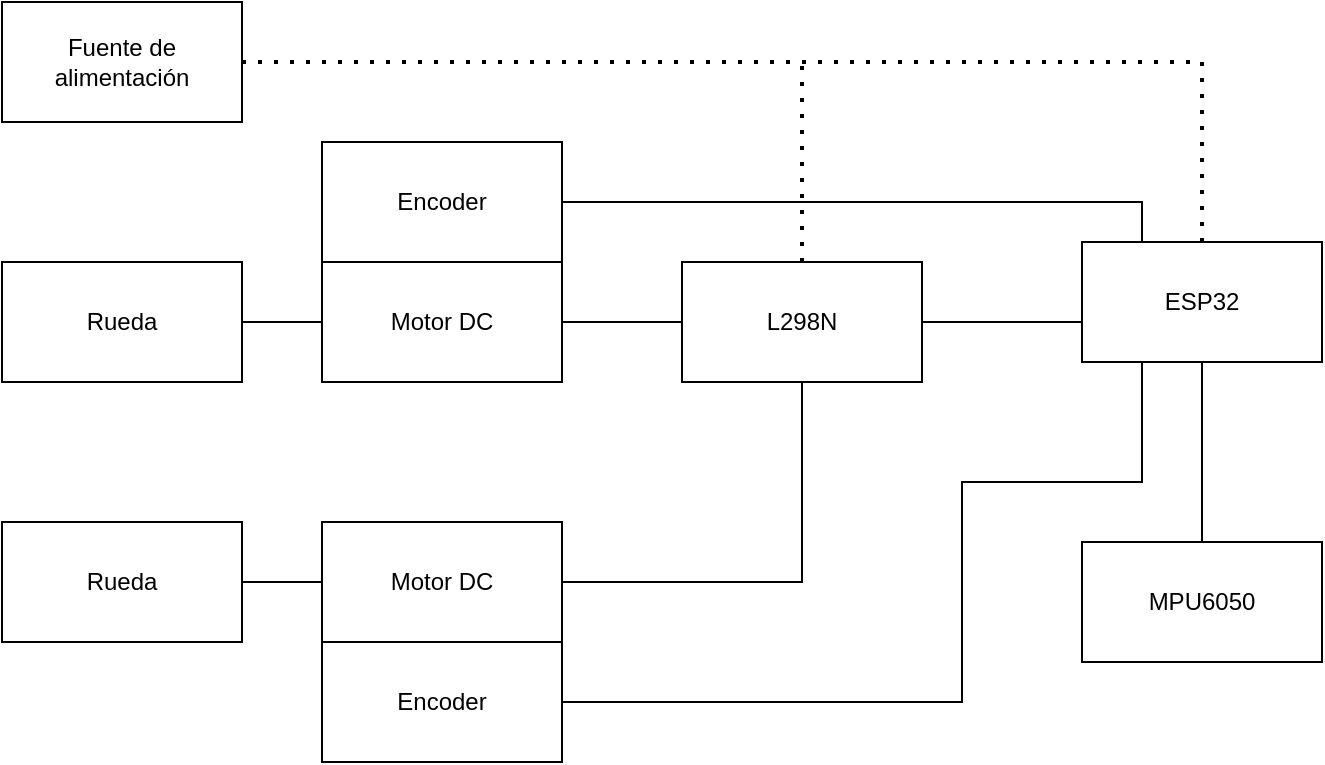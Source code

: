 <mxfile version="24.7.16">
  <diagram name="Página-1" id="4ri8VMMf7sGSuOjAQnus">
    <mxGraphModel dx="1150" dy="466" grid="1" gridSize="10" guides="1" tooltips="1" connect="1" arrows="1" fold="1" page="1" pageScale="1" pageWidth="827" pageHeight="1169" math="0" shadow="0">
      <root>
        <mxCell id="0" />
        <mxCell id="1" parent="0" />
        <mxCell id="ZlDyz7bRuh7kBqwKIeCI-2" value="Rueda" style="rounded=0;whiteSpace=wrap;html=1;" parent="1" vertex="1">
          <mxGeometry x="350" y="340" width="120" height="60" as="geometry" />
        </mxCell>
        <mxCell id="ZlDyz7bRuh7kBqwKIeCI-3" value="Rueda" style="rounded=0;whiteSpace=wrap;html=1;" parent="1" vertex="1">
          <mxGeometry x="350" y="470" width="120" height="60" as="geometry" />
        </mxCell>
        <mxCell id="ZlDyz7bRuh7kBqwKIeCI-23" style="endArrow=none;edgeStyle=orthogonalEdgeStyle;rounded=0;orthogonalLoop=1;jettySize=auto;html=1;exitX=0;exitY=0.5;exitDx=0;exitDy=0;entryX=1;entryY=0.5;entryDx=0;entryDy=0;" parent="1" source="ZlDyz7bRuh7kBqwKIeCI-4" target="ZlDyz7bRuh7kBqwKIeCI-2" edge="1">
          <mxGeometry relative="1" as="geometry" />
        </mxCell>
        <mxCell id="ZlDyz7bRuh7kBqwKIeCI-4" value="Motor DC" style="rounded=0;whiteSpace=wrap;html=1;" parent="1" vertex="1">
          <mxGeometry x="510" y="340" width="120" height="60" as="geometry" />
        </mxCell>
        <mxCell id="ZlDyz7bRuh7kBqwKIeCI-5" value="Encoder" style="rounded=0;whiteSpace=wrap;html=1;" parent="1" vertex="1">
          <mxGeometry x="510" y="280" width="120" height="60" as="geometry" />
        </mxCell>
        <mxCell id="ZlDyz7bRuh7kBqwKIeCI-17" style="endArrow=none;edgeStyle=orthogonalEdgeStyle;rounded=0;orthogonalLoop=1;jettySize=auto;html=1;exitX=0;exitY=0.5;exitDx=0;exitDy=0;entryX=1;entryY=0.5;entryDx=0;entryDy=0;" parent="1" source="ZlDyz7bRuh7kBqwKIeCI-6" target="ZlDyz7bRuh7kBqwKIeCI-4" edge="1">
          <mxGeometry relative="1" as="geometry" />
        </mxCell>
        <mxCell id="ZlDyz7bRuh7kBqwKIeCI-6" value="L298N" style="rounded=0;whiteSpace=wrap;html=1;" parent="1" vertex="1">
          <mxGeometry x="690" y="340" width="120" height="60" as="geometry" />
        </mxCell>
        <mxCell id="ZlDyz7bRuh7kBqwKIeCI-24" style="endArrow=none;edgeStyle=orthogonalEdgeStyle;rounded=0;orthogonalLoop=1;jettySize=auto;html=1;exitX=0;exitY=0.5;exitDx=0;exitDy=0;" parent="1" source="ZlDyz7bRuh7kBqwKIeCI-7" target="ZlDyz7bRuh7kBqwKIeCI-3" edge="1">
          <mxGeometry relative="1" as="geometry" />
        </mxCell>
        <mxCell id="ZlDyz7bRuh7kBqwKIeCI-7" value="Motor DC" style="rounded=0;whiteSpace=wrap;html=1;" parent="1" vertex="1">
          <mxGeometry x="510" y="470" width="120" height="60" as="geometry" />
        </mxCell>
        <mxCell id="ZlDyz7bRuh7kBqwKIeCI-8" value="Encoder" style="rounded=0;whiteSpace=wrap;html=1;" parent="1" vertex="1">
          <mxGeometry x="510" y="530" width="120" height="60" as="geometry" />
        </mxCell>
        <mxCell id="ZlDyz7bRuh7kBqwKIeCI-11" value="Fuente de alimentación" style="rounded=0;whiteSpace=wrap;html=1;" parent="1" vertex="1">
          <mxGeometry x="350" y="210" width="120" height="60" as="geometry" />
        </mxCell>
        <mxCell id="ZlDyz7bRuh7kBqwKIeCI-22" style="endArrow=none;edgeStyle=orthogonalEdgeStyle;rounded=0;orthogonalLoop=1;jettySize=auto;html=1;exitX=0.25;exitY=1;exitDx=0;exitDy=0;entryX=1;entryY=0.5;entryDx=0;entryDy=0;" parent="1" source="ZlDyz7bRuh7kBqwKIeCI-13" target="ZlDyz7bRuh7kBqwKIeCI-8" edge="1">
          <mxGeometry relative="1" as="geometry">
            <Array as="points">
              <mxPoint x="920" y="450" />
              <mxPoint x="830" y="450" />
              <mxPoint x="830" y="560" />
            </Array>
          </mxGeometry>
        </mxCell>
        <mxCell id="ZlDyz7bRuh7kBqwKIeCI-25" style="endArrow=none;edgeStyle=orthogonalEdgeStyle;rounded=0;orthogonalLoop=1;jettySize=auto;html=1;exitX=0.5;exitY=1;exitDx=0;exitDy=0;entryX=0.5;entryY=0;entryDx=0;entryDy=0;" parent="1" source="ZlDyz7bRuh7kBqwKIeCI-13" target="ZlDyz7bRuh7kBqwKIeCI-14" edge="1">
          <mxGeometry relative="1" as="geometry" />
        </mxCell>
        <mxCell id="ZlDyz7bRuh7kBqwKIeCI-30" style="endArrow=none;edgeStyle=orthogonalEdgeStyle;rounded=0;orthogonalLoop=1;jettySize=auto;html=1;exitX=0;exitY=0.75;exitDx=0;exitDy=0;entryX=1;entryY=0.5;entryDx=0;entryDy=0;" parent="1" source="ZlDyz7bRuh7kBqwKIeCI-13" target="ZlDyz7bRuh7kBqwKIeCI-6" edge="1">
          <mxGeometry relative="1" as="geometry">
            <Array as="points">
              <mxPoint x="890" y="370" />
            </Array>
          </mxGeometry>
        </mxCell>
        <mxCell id="ZlDyz7bRuh7kBqwKIeCI-13" value="ESP32" style="rounded=0;whiteSpace=wrap;html=1;" parent="1" vertex="1">
          <mxGeometry x="890" y="330" width="120" height="60" as="geometry" />
        </mxCell>
        <mxCell id="ZlDyz7bRuh7kBqwKIeCI-14" value="MPU6050" style="rounded=0;whiteSpace=wrap;html=1;" parent="1" vertex="1">
          <mxGeometry x="890" y="480" width="120" height="60" as="geometry" />
        </mxCell>
        <mxCell id="ZlDyz7bRuh7kBqwKIeCI-27" value="" style="endArrow=none;dashed=1;html=1;dashPattern=1 3;strokeWidth=2;rounded=0;exitX=1;exitY=0.5;exitDx=0;exitDy=0;" parent="1" source="ZlDyz7bRuh7kBqwKIeCI-11" edge="1">
          <mxGeometry width="50" height="50" relative="1" as="geometry">
            <mxPoint x="340" y="250" as="sourcePoint" />
            <mxPoint x="950" y="240" as="targetPoint" />
          </mxGeometry>
        </mxCell>
        <mxCell id="ZlDyz7bRuh7kBqwKIeCI-28" value="" style="endArrow=none;dashed=1;html=1;dashPattern=1 3;strokeWidth=2;rounded=0;exitX=0.5;exitY=0;exitDx=0;exitDy=0;" parent="1" source="ZlDyz7bRuh7kBqwKIeCI-6" edge="1">
          <mxGeometry width="50" height="50" relative="1" as="geometry">
            <mxPoint x="730" y="320" as="sourcePoint" />
            <mxPoint x="750" y="240" as="targetPoint" />
          </mxGeometry>
        </mxCell>
        <mxCell id="ZlDyz7bRuh7kBqwKIeCI-29" value="" style="endArrow=none;dashed=1;html=1;dashPattern=1 3;strokeWidth=2;rounded=0;exitX=0.5;exitY=0;exitDx=0;exitDy=0;" parent="1" source="ZlDyz7bRuh7kBqwKIeCI-13" edge="1">
          <mxGeometry width="50" height="50" relative="1" as="geometry">
            <mxPoint x="1010" y="270" as="sourcePoint" />
            <mxPoint x="950" y="240" as="targetPoint" />
          </mxGeometry>
        </mxCell>
        <mxCell id="UbIRr3k8atQfo-Iwjm3z-1" value="" style="endArrow=none;html=1;rounded=0;entryX=0.5;entryY=1;entryDx=0;entryDy=0;exitX=1;exitY=0.5;exitDx=0;exitDy=0;" edge="1" parent="1" source="ZlDyz7bRuh7kBqwKIeCI-7" target="ZlDyz7bRuh7kBqwKIeCI-6">
          <mxGeometry width="50" height="50" relative="1" as="geometry">
            <mxPoint x="770" y="420" as="sourcePoint" />
            <mxPoint x="820" y="370" as="targetPoint" />
            <Array as="points">
              <mxPoint x="750" y="500" />
            </Array>
          </mxGeometry>
        </mxCell>
        <mxCell id="UbIRr3k8atQfo-Iwjm3z-2" value="" style="endArrow=none;html=1;rounded=0;entryX=0.25;entryY=0;entryDx=0;entryDy=0;exitX=1;exitY=0.5;exitDx=0;exitDy=0;" edge="1" parent="1" source="ZlDyz7bRuh7kBqwKIeCI-5" target="ZlDyz7bRuh7kBqwKIeCI-13">
          <mxGeometry width="50" height="50" relative="1" as="geometry">
            <mxPoint x="800" y="320" as="sourcePoint" />
            <mxPoint x="870" y="310" as="targetPoint" />
            <Array as="points">
              <mxPoint x="920" y="310" />
            </Array>
          </mxGeometry>
        </mxCell>
      </root>
    </mxGraphModel>
  </diagram>
</mxfile>
